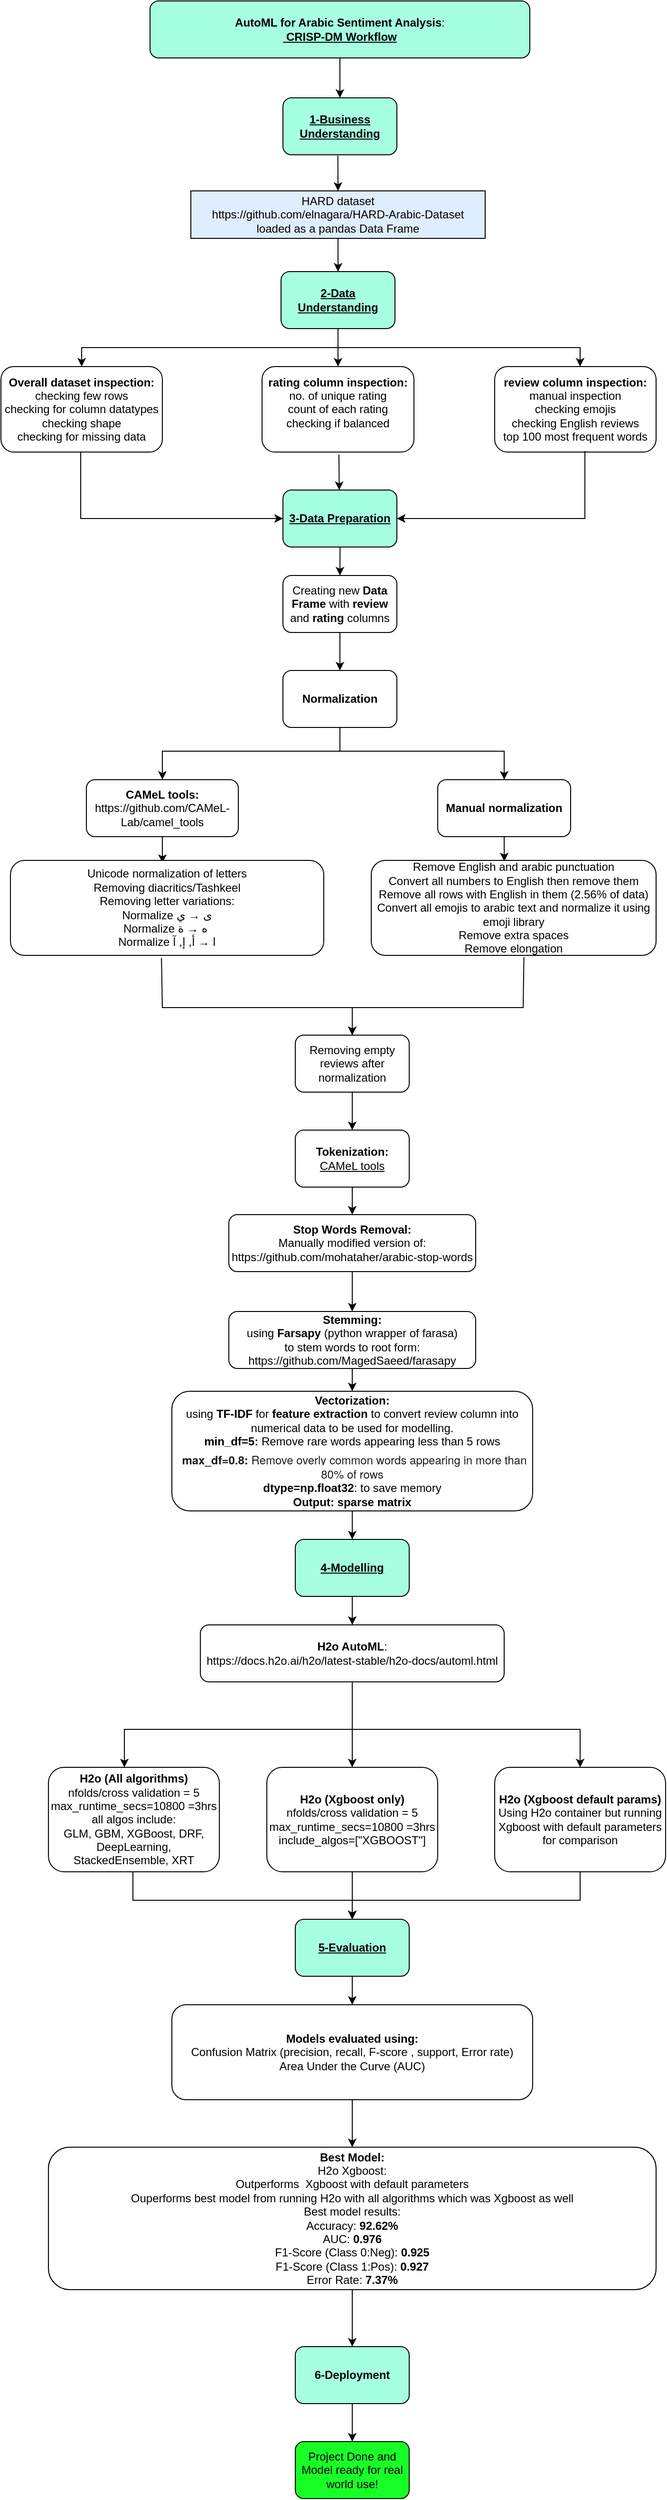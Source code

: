 <mxfile version="26.2.13">
  <diagram name="Page-1" id="sZ_iWMMLxIGe59kPFd5E">
    <mxGraphModel dx="1190" dy="1719" grid="1" gridSize="10" guides="1" tooltips="1" connect="1" arrows="1" fold="1" page="1" pageScale="1" pageWidth="850" pageHeight="1100" math="0" shadow="0">
      <root>
        <mxCell id="0" />
        <mxCell id="1" parent="0" />
        <mxCell id="zFqF6RMsSFVHq8cKxQAX-1" value="HARD dataset&lt;br&gt;https://github.com/elnagara/HARD-Arabic-Dataset&lt;br&gt;loaded as a pandas Data Frame" style="rounded=0;whiteSpace=wrap;html=1;fillColor=#DFEEFF;" parent="1" vertex="1">
          <mxGeometry x="270" y="-20" width="310" height="50" as="geometry" />
        </mxCell>
        <mxCell id="zFqF6RMsSFVHq8cKxQAX-6" value="" style="endArrow=classic;html=1;rounded=0;exitX=0.5;exitY=1;exitDx=0;exitDy=0;entryX=0.5;entryY=0;entryDx=0;entryDy=0;" parent="1" source="zFqF6RMsSFVHq8cKxQAX-1" target="zFqF6RMsSFVHq8cKxQAX-8" edge="1">
          <mxGeometry width="50" height="50" relative="1" as="geometry">
            <mxPoint x="425" y="60.0" as="sourcePoint" />
            <mxPoint x="425" y="120" as="targetPoint" />
          </mxGeometry>
        </mxCell>
        <mxCell id="zFqF6RMsSFVHq8cKxQAX-8" value="&lt;b&gt;&lt;u&gt;2-Data Understanding&lt;/u&gt;&lt;/b&gt;" style="rounded=1;whiteSpace=wrap;html=1;fillColor=#A7FFE1;" parent="1" vertex="1">
          <mxGeometry x="365" y="65" width="120" height="60" as="geometry" />
        </mxCell>
        <mxCell id="zFqF6RMsSFVHq8cKxQAX-12" value="" style="endArrow=classic;html=1;rounded=0;exitX=0.5;exitY=1;exitDx=0;exitDy=0;entryX=0.5;entryY=0;entryDx=0;entryDy=0;" parent="1" source="zFqF6RMsSFVHq8cKxQAX-8" target="zFqF6RMsSFVHq8cKxQAX-13" edge="1">
          <mxGeometry width="50" height="50" relative="1" as="geometry">
            <mxPoint x="400" y="215" as="sourcePoint" />
            <mxPoint x="240" y="205" as="targetPoint" />
            <Array as="points">
              <mxPoint x="425" y="145" />
              <mxPoint x="155" y="145" />
            </Array>
          </mxGeometry>
        </mxCell>
        <mxCell id="zFqF6RMsSFVHq8cKxQAX-13" value="&lt;b&gt;Overall dataset inspection:&lt;br&gt;&lt;/b&gt;checking few rows&lt;br&gt;checking for column datatypes&lt;br&gt;checking shape&lt;br&gt;&lt;div&gt;checking for missing data&lt;/div&gt;" style="rounded=1;whiteSpace=wrap;html=1;" parent="1" vertex="1">
          <mxGeometry x="70" y="165" width="170" height="90" as="geometry" />
        </mxCell>
        <mxCell id="zFqF6RMsSFVHq8cKxQAX-14" value="" style="endArrow=classic;html=1;rounded=0;exitX=0.5;exitY=1;exitDx=0;exitDy=0;entryX=0.5;entryY=0;entryDx=0;entryDy=0;" parent="1" source="zFqF6RMsSFVHq8cKxQAX-8" target="zFqF6RMsSFVHq8cKxQAX-16" edge="1">
          <mxGeometry width="50" height="50" relative="1" as="geometry">
            <mxPoint x="400" y="215" as="sourcePoint" />
            <mxPoint x="425" y="185" as="targetPoint" />
          </mxGeometry>
        </mxCell>
        <mxCell id="zFqF6RMsSFVHq8cKxQAX-16" value="&lt;b&gt;rating column inspection:&lt;br&gt;&lt;/b&gt;&lt;div&gt;no. of unique rating&lt;br&gt;count of each rating&lt;br&gt;checking if balanced&lt;br&gt;&lt;br&gt;&lt;/div&gt;" style="rounded=1;whiteSpace=wrap;html=1;" parent="1" vertex="1">
          <mxGeometry x="345" y="165" width="160" height="90" as="geometry" />
        </mxCell>
        <mxCell id="zFqF6RMsSFVHq8cKxQAX-17" value="" style="endArrow=classic;html=1;rounded=0;exitX=0.5;exitY=1;exitDx=0;exitDy=0;" parent="1" source="zFqF6RMsSFVHq8cKxQAX-8" edge="1">
          <mxGeometry width="50" height="50" relative="1" as="geometry">
            <mxPoint x="400" y="15" as="sourcePoint" />
            <mxPoint x="680" y="165" as="targetPoint" />
            <Array as="points">
              <mxPoint x="425" y="145" />
              <mxPoint x="680" y="145" />
            </Array>
          </mxGeometry>
        </mxCell>
        <mxCell id="zFqF6RMsSFVHq8cKxQAX-18" value="&lt;b&gt;review column inspection:&lt;br&gt;&lt;/b&gt;manual inspection&lt;br&gt;checking emojis&lt;br&gt;checking English reviews&lt;br&gt;top 100 most frequent words" style="rounded=1;whiteSpace=wrap;html=1;" parent="1" vertex="1">
          <mxGeometry x="590" y="165" width="170" height="90" as="geometry" />
        </mxCell>
        <mxCell id="zFqF6RMsSFVHq8cKxQAX-19" value="" style="endArrow=classic;html=1;rounded=0;exitX=0.5;exitY=1;exitDx=0;exitDy=0;entryX=0;entryY=0.5;entryDx=0;entryDy=0;" parent="1" target="zFqF6RMsSFVHq8cKxQAX-22" edge="1">
          <mxGeometry width="50" height="50" relative="1" as="geometry">
            <mxPoint x="154" y="255" as="sourcePoint" />
            <mxPoint x="360" y="325" as="targetPoint" />
            <Array as="points">
              <mxPoint x="154" y="325" />
            </Array>
          </mxGeometry>
        </mxCell>
        <mxCell id="zFqF6RMsSFVHq8cKxQAX-21" value="" style="endArrow=classic;html=1;rounded=0;exitX=0.559;exitY=0.989;exitDx=0;exitDy=0;exitPerimeter=0;entryX=1;entryY=0.5;entryDx=0;entryDy=0;" parent="1" source="zFqF6RMsSFVHq8cKxQAX-18" target="zFqF6RMsSFVHq8cKxQAX-22" edge="1">
          <mxGeometry width="50" height="50" relative="1" as="geometry">
            <mxPoint x="400" y="115" as="sourcePoint" />
            <mxPoint x="470" y="325" as="targetPoint" />
            <Array as="points">
              <mxPoint x="685" y="325" />
            </Array>
          </mxGeometry>
        </mxCell>
        <mxCell id="zFqF6RMsSFVHq8cKxQAX-22" value="&lt;b&gt;&lt;u&gt;3-Data Preparation&lt;/u&gt;&lt;/b&gt;" style="rounded=1;whiteSpace=wrap;html=1;fillColor=#A7FFE1;" parent="1" vertex="1">
          <mxGeometry x="367" y="295" width="120" height="60" as="geometry" />
        </mxCell>
        <mxCell id="zFqF6RMsSFVHq8cKxQAX-23" value="" style="endArrow=classic;html=1;rounded=0;exitX=0.506;exitY=1.029;exitDx=0;exitDy=0;exitPerimeter=0;" parent="1" source="zFqF6RMsSFVHq8cKxQAX-16" edge="1">
          <mxGeometry width="50" height="50" relative="1" as="geometry">
            <mxPoint x="425.0" y="265.72" as="sourcePoint" />
            <mxPoint x="426.32" y="295" as="targetPoint" />
          </mxGeometry>
        </mxCell>
        <mxCell id="zFqF6RMsSFVHq8cKxQAX-24" value="" style="endArrow=classic;html=1;rounded=0;exitX=0.553;exitY=1.044;exitDx=0;exitDy=0;exitPerimeter=0;entryX=0.5;entryY=0;entryDx=0;entryDy=0;" parent="1" target="zFqF6RMsSFVHq8cKxQAX-30" edge="1">
          <mxGeometry width="50" height="50" relative="1" as="geometry">
            <mxPoint x="427.18" y="355.0" as="sourcePoint" />
            <mxPoint x="427" y="405" as="targetPoint" />
          </mxGeometry>
        </mxCell>
        <mxCell id="zFqF6RMsSFVHq8cKxQAX-26" value="&lt;b&gt;AutoML for Arabic Sentiment Analysis&lt;/b&gt;:&lt;br&gt;&lt;u&gt;&lt;b&gt;&amp;nbsp;CRISP-DM Workflow&lt;/b&gt;&lt;/u&gt;" style="rounded=1;whiteSpace=wrap;html=1;fillColor=#A7FFE1;" parent="1" vertex="1">
          <mxGeometry x="227" y="-220" width="400" height="60" as="geometry" />
        </mxCell>
        <mxCell id="zFqF6RMsSFVHq8cKxQAX-27" value="" style="endArrow=classic;html=1;rounded=0;exitX=0.5;exitY=1;exitDx=0;exitDy=0;entryX=0.5;entryY=0;entryDx=0;entryDy=0;" parent="1" source="zFqF6RMsSFVHq8cKxQAX-26" target="zFqF6RMsSFVHq8cKxQAX-28" edge="1">
          <mxGeometry width="50" height="50" relative="1" as="geometry">
            <mxPoint x="410" y="-180" as="sourcePoint" />
            <mxPoint x="427" y="-170" as="targetPoint" />
          </mxGeometry>
        </mxCell>
        <mxCell id="zFqF6RMsSFVHq8cKxQAX-28" value="&lt;b style=&quot;&quot;&gt;&lt;u&gt;1-Business Understanding&lt;/u&gt;&lt;/b&gt;" style="rounded=1;whiteSpace=wrap;html=1;fillColor=#A7FFE1;" parent="1" vertex="1">
          <mxGeometry x="367" y="-118" width="120" height="60" as="geometry" />
        </mxCell>
        <mxCell id="zFqF6RMsSFVHq8cKxQAX-29" value="" style="endArrow=classic;html=1;rounded=0;exitX=0.482;exitY=1.014;exitDx=0;exitDy=0;entryX=0.5;entryY=0;entryDx=0;entryDy=0;exitPerimeter=0;" parent="1" source="zFqF6RMsSFVHq8cKxQAX-28" target="zFqF6RMsSFVHq8cKxQAX-1" edge="1">
          <mxGeometry width="50" height="50" relative="1" as="geometry">
            <mxPoint x="422" y="-120" as="sourcePoint" />
            <mxPoint x="424.96" y="-30" as="targetPoint" />
          </mxGeometry>
        </mxCell>
        <mxCell id="zFqF6RMsSFVHq8cKxQAX-30" value="Creating new &lt;b&gt;Data Frame &lt;/b&gt;with &lt;b&gt;review &lt;/b&gt;and &lt;b&gt;rating &lt;/b&gt;columns" style="rounded=1;whiteSpace=wrap;html=1;" parent="1" vertex="1">
          <mxGeometry x="367" y="385" width="120" height="60" as="geometry" />
        </mxCell>
        <mxCell id="zFqF6RMsSFVHq8cKxQAX-31" value="" style="endArrow=classic;html=1;rounded=0;exitX=0.5;exitY=1;exitDx=0;exitDy=0;entryX=0.5;entryY=0;entryDx=0;entryDy=0;" parent="1" source="zFqF6RMsSFVHq8cKxQAX-30" target="zFqF6RMsSFVHq8cKxQAX-32" edge="1">
          <mxGeometry width="50" height="50" relative="1" as="geometry">
            <mxPoint x="350" y="475" as="sourcePoint" />
            <mxPoint x="427" y="485" as="targetPoint" />
          </mxGeometry>
        </mxCell>
        <mxCell id="zFqF6RMsSFVHq8cKxQAX-32" value="&lt;b&gt;Normalization&lt;/b&gt;" style="rounded=1;whiteSpace=wrap;html=1;" parent="1" vertex="1">
          <mxGeometry x="367" y="485" width="120" height="60" as="geometry" />
        </mxCell>
        <mxCell id="zFqF6RMsSFVHq8cKxQAX-33" value="" style="endArrow=classic;html=1;rounded=0;exitX=0.5;exitY=1;exitDx=0;exitDy=0;entryX=0.5;entryY=0;entryDx=0;entryDy=0;" parent="1" source="zFqF6RMsSFVHq8cKxQAX-32" target="zFqF6RMsSFVHq8cKxQAX-35" edge="1">
          <mxGeometry width="50" height="50" relative="1" as="geometry">
            <mxPoint x="350" y="700" as="sourcePoint" />
            <mxPoint x="240" y="600" as="targetPoint" />
            <Array as="points">
              <mxPoint x="427" y="570" />
              <mxPoint x="240" y="570" />
            </Array>
          </mxGeometry>
        </mxCell>
        <mxCell id="zFqF6RMsSFVHq8cKxQAX-34" value="" style="endArrow=classic;html=1;rounded=0;exitX=0.5;exitY=1;exitDx=0;exitDy=0;" parent="1" edge="1">
          <mxGeometry width="50" height="50" relative="1" as="geometry">
            <mxPoint x="427" y="545" as="sourcePoint" />
            <mxPoint x="600" y="600" as="targetPoint" />
            <Array as="points">
              <mxPoint x="427" y="570" />
              <mxPoint x="600" y="570" />
            </Array>
          </mxGeometry>
        </mxCell>
        <mxCell id="zFqF6RMsSFVHq8cKxQAX-35" value="&lt;b&gt;CAMeL tools:&lt;br&gt;&lt;/b&gt;https://github.com/CAMeL-Lab/camel_tools" style="rounded=1;whiteSpace=wrap;html=1;" parent="1" vertex="1">
          <mxGeometry x="160" y="600" width="160" height="60" as="geometry" />
        </mxCell>
        <mxCell id="zFqF6RMsSFVHq8cKxQAX-36" value="&lt;b&gt;Manual normalization&lt;/b&gt;" style="rounded=1;whiteSpace=wrap;html=1;" parent="1" vertex="1">
          <mxGeometry x="530" y="600" width="140" height="60" as="geometry" />
        </mxCell>
        <mxCell id="zFqF6RMsSFVHq8cKxQAX-37" value="" style="endArrow=classic;html=1;rounded=0;exitX=0.5;exitY=1;exitDx=0;exitDy=0;entryX=0.485;entryY=0.027;entryDx=0;entryDy=0;entryPerimeter=0;" parent="1" source="zFqF6RMsSFVHq8cKxQAX-35" target="zFqF6RMsSFVHq8cKxQAX-38" edge="1">
          <mxGeometry width="50" height="50" relative="1" as="geometry">
            <mxPoint x="350" y="870" as="sourcePoint" />
            <mxPoint x="240" y="720" as="targetPoint" />
          </mxGeometry>
        </mxCell>
        <mxCell id="zFqF6RMsSFVHq8cKxQAX-38" value="Unicode normalization of letters&lt;br&gt;Removing diacritics/Tashkeel&lt;br&gt;Removing letter variations:&lt;br&gt;Normalize ى → ي&lt;br&gt;Normalize&amp;nbsp;ه → ة&amp;nbsp;&lt;br&gt;Normalize&amp;nbsp;ا → أ, إ, آ" style="rounded=1;whiteSpace=wrap;html=1;" parent="1" vertex="1">
          <mxGeometry x="80" y="685" width="330" height="100" as="geometry" />
        </mxCell>
        <mxCell id="zFqF6RMsSFVHq8cKxQAX-39" value="" style="endArrow=classic;html=1;rounded=0;exitX=0.5;exitY=1;exitDx=0;exitDy=0;entryX=0.467;entryY=0.01;entryDx=0;entryDy=0;entryPerimeter=0;" parent="1" source="zFqF6RMsSFVHq8cKxQAX-36" target="zFqF6RMsSFVHq8cKxQAX-40" edge="1">
          <mxGeometry width="50" height="50" relative="1" as="geometry">
            <mxPoint x="601" y="660" as="sourcePoint" />
            <mxPoint x="600" y="680" as="targetPoint" />
          </mxGeometry>
        </mxCell>
        <mxCell id="zFqF6RMsSFVHq8cKxQAX-40" value="&lt;span style=&quot;background-color: transparent; color: light-dark(rgb(0, 0, 0), rgb(255, 255, 255));&quot;&gt;Remove English and arabic punctuation&lt;/span&gt;&lt;br&gt;&lt;span style=&quot;background-color: transparent; color: light-dark(rgb(0, 0, 0), rgb(255, 255, 255));&quot;&gt;Convert all numbers to English then remove them&lt;/span&gt;&lt;br&gt;&lt;span style=&quot;background-color: transparent; color: light-dark(rgb(0, 0, 0), rgb(255, 255, 255));&quot;&gt;Remove all rows with English in them (2.56% of data)&lt;/span&gt;&lt;br&gt;&lt;span style=&quot;background-color: transparent; color: light-dark(rgb(0, 0, 0), rgb(255, 255, 255));&quot;&gt;Convert all emojis to arabic text and normalize it using emoji library&lt;br&gt;Remove extra spaces&lt;/span&gt;&lt;div&gt;&lt;span style=&quot;background-color: transparent; color: light-dark(rgb(0, 0, 0), rgb(255, 255, 255));&quot;&gt;Remove elongation&lt;/span&gt;&lt;/div&gt;" style="rounded=1;whiteSpace=wrap;html=1;align=center;" parent="1" vertex="1">
          <mxGeometry x="460" y="685" width="300" height="100" as="geometry" />
        </mxCell>
        <mxCell id="zFqF6RMsSFVHq8cKxQAX-41" value="" style="endArrow=classic;html=1;rounded=0;exitX=0.482;exitY=1.027;exitDx=0;exitDy=0;exitPerimeter=0;entryX=0.5;entryY=0;entryDx=0;entryDy=0;entryPerimeter=0;" parent="1" source="zFqF6RMsSFVHq8cKxQAX-38" target="zFqF6RMsSFVHq8cKxQAX-43" edge="1">
          <mxGeometry width="50" height="50" relative="1" as="geometry">
            <mxPoint x="350" y="780" as="sourcePoint" />
            <mxPoint x="440" y="930" as="targetPoint" />
            <Array as="points">
              <mxPoint x="240" y="840" />
              <mxPoint x="440" y="840" />
            </Array>
          </mxGeometry>
        </mxCell>
        <mxCell id="zFqF6RMsSFVHq8cKxQAX-42" value="" style="endArrow=classic;html=1;rounded=0;exitX=0.536;exitY=1.018;exitDx=0;exitDy=0;exitPerimeter=0;entryX=0.5;entryY=0;entryDx=0;entryDy=0;" parent="1" source="zFqF6RMsSFVHq8cKxQAX-40" target="zFqF6RMsSFVHq8cKxQAX-43" edge="1">
          <mxGeometry width="50" height="50" relative="1" as="geometry">
            <mxPoint x="350" y="780" as="sourcePoint" />
            <mxPoint x="440" y="930" as="targetPoint" />
            <Array as="points">
              <mxPoint x="620" y="840" />
              <mxPoint x="440" y="840" />
            </Array>
          </mxGeometry>
        </mxCell>
        <mxCell id="zFqF6RMsSFVHq8cKxQAX-43" value="Removing empty reviews after normalization" style="rounded=1;whiteSpace=wrap;html=1;" parent="1" vertex="1">
          <mxGeometry x="380" y="869" width="120" height="60" as="geometry" />
        </mxCell>
        <mxCell id="zFqF6RMsSFVHq8cKxQAX-44" value="" style="endArrow=classic;html=1;rounded=0;exitX=0.5;exitY=1;exitDx=0;exitDy=0;entryX=0.5;entryY=0;entryDx=0;entryDy=0;" parent="1" source="zFqF6RMsSFVHq8cKxQAX-43" target="zFqF6RMsSFVHq8cKxQAX-45" edge="1">
          <mxGeometry width="50" height="50" relative="1" as="geometry">
            <mxPoint x="350" y="969" as="sourcePoint" />
            <mxPoint x="440" y="969" as="targetPoint" />
          </mxGeometry>
        </mxCell>
        <mxCell id="zFqF6RMsSFVHq8cKxQAX-45" value="&lt;b&gt;Tokenization:&lt;/b&gt;&lt;br&gt;&lt;u style=&quot;&quot;&gt;CAMeL tools&lt;/u&gt;" style="rounded=1;whiteSpace=wrap;html=1;" parent="1" vertex="1">
          <mxGeometry x="380" y="969" width="120" height="60" as="geometry" />
        </mxCell>
        <mxCell id="zFqF6RMsSFVHq8cKxQAX-46" value="" style="endArrow=classic;html=1;rounded=0;exitX=0.5;exitY=1;exitDx=0;exitDy=0;entryX=0.5;entryY=0;entryDx=0;entryDy=0;" parent="1" source="zFqF6RMsSFVHq8cKxQAX-45" target="zFqF6RMsSFVHq8cKxQAX-47" edge="1">
          <mxGeometry width="50" height="50" relative="1" as="geometry">
            <mxPoint x="350" y="1030" as="sourcePoint" />
            <mxPoint x="440" y="1070" as="targetPoint" />
          </mxGeometry>
        </mxCell>
        <mxCell id="zFqF6RMsSFVHq8cKxQAX-47" value="&lt;b&gt;Stop Words Removal:&lt;/b&gt;&lt;br&gt;Manually modified version of:&lt;br&gt;https://github.com/mohataher/arabic-stop-words" style="rounded=1;whiteSpace=wrap;html=1;" parent="1" vertex="1">
          <mxGeometry x="310" y="1058" width="260" height="60" as="geometry" />
        </mxCell>
        <mxCell id="zFqF6RMsSFVHq8cKxQAX-48" value="" style="endArrow=classic;html=1;rounded=0;exitX=0.5;exitY=1;exitDx=0;exitDy=0;" parent="1" source="zFqF6RMsSFVHq8cKxQAX-47" edge="1">
          <mxGeometry width="50" height="50" relative="1" as="geometry">
            <mxPoint x="350" y="1120" as="sourcePoint" />
            <mxPoint x="440" y="1160" as="targetPoint" />
          </mxGeometry>
        </mxCell>
        <mxCell id="zFqF6RMsSFVHq8cKxQAX-49" value="&lt;b&gt;Stemming:&lt;/b&gt;&lt;br&gt;using &lt;b&gt;Farsapy &lt;/b&gt;(python wrapper of farasa)&lt;br&gt;to stem words to root form:&lt;br&gt;https://github.com/MagedSaeed/farasapy" style="rounded=1;whiteSpace=wrap;html=1;" parent="1" vertex="1">
          <mxGeometry x="310" y="1160" width="260" height="60" as="geometry" />
        </mxCell>
        <mxCell id="zFqF6RMsSFVHq8cKxQAX-50" value="" style="endArrow=classic;html=1;rounded=0;exitX=0.5;exitY=1;exitDx=0;exitDy=0;entryX=0.5;entryY=0;entryDx=0;entryDy=0;" parent="1" source="zFqF6RMsSFVHq8cKxQAX-49" target="zFqF6RMsSFVHq8cKxQAX-51" edge="1">
          <mxGeometry width="50" height="50" relative="1" as="geometry">
            <mxPoint x="350" y="1450" as="sourcePoint" />
            <mxPoint x="440" y="1260" as="targetPoint" />
          </mxGeometry>
        </mxCell>
        <mxCell id="zFqF6RMsSFVHq8cKxQAX-55" value="" style="edgeStyle=orthogonalEdgeStyle;rounded=0;orthogonalLoop=1;jettySize=auto;html=1;" parent="1" source="zFqF6RMsSFVHq8cKxQAX-51" target="zFqF6RMsSFVHq8cKxQAX-54" edge="1">
          <mxGeometry relative="1" as="geometry" />
        </mxCell>
        <mxCell id="zFqF6RMsSFVHq8cKxQAX-51" value="&lt;p class=&quot;query-text-line ng-star-inserted&quot;&gt;&lt;b&gt;Vectorization:&lt;br&gt;&lt;/b&gt;&lt;span style=&quot;background-color: transparent;&quot;&gt;&lt;font&gt;&lt;font&gt;using &lt;/font&gt;&lt;b style=&quot;&quot;&gt;TF-IDF&lt;/b&gt;&lt;font&gt; for &lt;b&gt;feature extraction&lt;/b&gt; to convert review column into numerical data to be used for modelling.&lt;/font&gt;&lt;br&gt;&lt;/font&gt;&lt;b&gt;min_df=5:&amp;nbsp;&lt;/b&gt;Remove rare words appearing less than 5 rows&lt;br&gt;&lt;/span&gt;&lt;span style=&quot;color: rgb(27, 28, 29); font-family: &amp;quot;Google Sans&amp;quot;, &amp;quot;Helvetica Neue&amp;quot;, sans-serif; font-size: 16px; text-align: start; white-space-collapse: preserve; background-color: rgb(255, 255, 255);&quot;&gt;&lt;b&gt;&amp;nbsp;&lt;/b&gt;&lt;/span&gt;&lt;span style=&quot;color: rgb(27, 28, 29); font-family: &amp;quot;Google Sans&amp;quot;, &amp;quot;Helvetica Neue&amp;quot;, sans-serif; text-align: start; white-space-collapse: preserve; background-color: rgb(255, 255, 255);&quot;&gt;&lt;font style=&quot;font-size: 12px;&quot;&gt;&lt;b&gt;max_df=0.8: &lt;/b&gt;&lt;/font&gt;&lt;/span&gt;&lt;span style=&quot;color: rgb(27, 28, 29); font-family: &amp;quot;Google Sans&amp;quot;, &amp;quot;Helvetica Neue&amp;quot;, sans-serif; text-align: start; white-space-collapse: preserve; background-color: rgb(255, 255, 255);&quot;&gt;&lt;font style=&quot;font-size: 12px;&quot;&gt;Remove overly common words appearing in more than 80% of rows&lt;br&gt;&lt;/font&gt;&lt;/span&gt;&lt;span style=&quot;background-color: transparent;&quot;&gt;&lt;b&gt;dtype=np.float32&lt;/b&gt;: to save memory&lt;br&gt;&lt;b&gt;Output: sparse matrix&lt;/b&gt;&lt;/span&gt;&lt;/p&gt;" style="rounded=1;whiteSpace=wrap;html=1;" parent="1" vertex="1">
          <mxGeometry x="250" y="1244" width="380" height="126" as="geometry" />
        </mxCell>
        <mxCell id="zFqF6RMsSFVHq8cKxQAX-54" value="&lt;b&gt;&lt;u&gt;4-Modelling&lt;/u&gt;&lt;/b&gt;" style="rounded=1;whiteSpace=wrap;html=1;fillColor=#A7FFE1;" parent="1" vertex="1">
          <mxGeometry x="380" y="1400" width="120" height="60" as="geometry" />
        </mxCell>
        <mxCell id="zFqF6RMsSFVHq8cKxQAX-56" value="&lt;b&gt;H2o AutoML&lt;/b&gt;:&lt;br&gt;https://docs.h2o.ai/h2o/latest-stable/h2o-docs/automl.html" style="rounded=1;whiteSpace=wrap;html=1;" parent="1" vertex="1">
          <mxGeometry x="280" y="1490" width="320" height="60" as="geometry" />
        </mxCell>
        <mxCell id="zFqF6RMsSFVHq8cKxQAX-57" value="" style="endArrow=classic;html=1;rounded=0;exitX=0.5;exitY=1;exitDx=0;exitDy=0;" parent="1" source="zFqF6RMsSFVHq8cKxQAX-54" target="zFqF6RMsSFVHq8cKxQAX-56" edge="1">
          <mxGeometry width="50" height="50" relative="1" as="geometry">
            <mxPoint x="350" y="1650" as="sourcePoint" />
            <mxPoint x="400" y="1600" as="targetPoint" />
          </mxGeometry>
        </mxCell>
        <mxCell id="zFqF6RMsSFVHq8cKxQAX-58" value="" style="endArrow=classic;html=1;rounded=0;exitX=0.5;exitY=1;exitDx=0;exitDy=0;" parent="1" source="zFqF6RMsSFVHq8cKxQAX-56" edge="1">
          <mxGeometry width="50" height="50" relative="1" as="geometry">
            <mxPoint x="350" y="1570" as="sourcePoint" />
            <mxPoint x="200" y="1640" as="targetPoint" />
            <Array as="points">
              <mxPoint x="440" y="1600" />
              <mxPoint x="200" y="1600" />
            </Array>
          </mxGeometry>
        </mxCell>
        <mxCell id="zFqF6RMsSFVHq8cKxQAX-59" value="" style="endArrow=classic;html=1;rounded=0;exitX=0.5;exitY=1;exitDx=0;exitDy=0;" parent="1" source="zFqF6RMsSFVHq8cKxQAX-56" edge="1">
          <mxGeometry width="50" height="50" relative="1" as="geometry">
            <mxPoint x="350" y="1570" as="sourcePoint" />
            <mxPoint x="440" y="1640" as="targetPoint" />
          </mxGeometry>
        </mxCell>
        <mxCell id="zFqF6RMsSFVHq8cKxQAX-60" value="" style="endArrow=classic;html=1;rounded=0;exitX=0.5;exitY=1;exitDx=0;exitDy=0;" parent="1" source="zFqF6RMsSFVHq8cKxQAX-56" edge="1">
          <mxGeometry width="50" height="50" relative="1" as="geometry">
            <mxPoint x="350" y="1570" as="sourcePoint" />
            <mxPoint x="680" y="1640" as="targetPoint" />
            <Array as="points">
              <mxPoint x="440" y="1600" />
              <mxPoint x="680" y="1600" />
            </Array>
          </mxGeometry>
        </mxCell>
        <mxCell id="zFqF6RMsSFVHq8cKxQAX-61" value="&lt;b&gt;H2o (All algorithms)&lt;/b&gt;&lt;div&gt;nfolds/cross validation = 5&lt;br&gt;max_runtime_secs=10800 =3hrs&lt;br&gt;all algos include:&lt;br&gt;GLM, GBM, XGBoost, DRF, DeepLearning, StackedEnsemble, XRT&lt;/div&gt;" style="rounded=1;whiteSpace=wrap;html=1;" parent="1" vertex="1">
          <mxGeometry x="120" y="1640" width="180" height="110" as="geometry" />
        </mxCell>
        <mxCell id="zFqF6RMsSFVHq8cKxQAX-62" value="&lt;b&gt;H2o (Xgboost only)&lt;/b&gt;&lt;div&gt;nfolds/cross validation = 5&lt;br&gt;max_runtime_secs=10800 =3hrs&lt;br&gt;include_algos=[&quot;XGBOOST&quot;]&lt;br&gt;&lt;/div&gt;" style="rounded=1;whiteSpace=wrap;html=1;" parent="1" vertex="1">
          <mxGeometry x="350" y="1640" width="180" height="110" as="geometry" />
        </mxCell>
        <mxCell id="zFqF6RMsSFVHq8cKxQAX-63" value="&lt;b&gt;H2o (Xgboost default params)&lt;/b&gt;&lt;div&gt;Using H2o container but running Xgboost with default parameters for comparison&lt;br&gt;&lt;/div&gt;" style="rounded=1;whiteSpace=wrap;html=1;" parent="1" vertex="1">
          <mxGeometry x="590" y="1640" width="180" height="110" as="geometry" />
        </mxCell>
        <mxCell id="zFqF6RMsSFVHq8cKxQAX-64" style="edgeStyle=orthogonalEdgeStyle;rounded=0;orthogonalLoop=1;jettySize=auto;html=1;exitX=0.5;exitY=1;exitDx=0;exitDy=0;" parent="1" source="zFqF6RMsSFVHq8cKxQAX-61" target="zFqF6RMsSFVHq8cKxQAX-61" edge="1">
          <mxGeometry relative="1" as="geometry" />
        </mxCell>
        <mxCell id="zFqF6RMsSFVHq8cKxQAX-65" value="&lt;b&gt;&lt;u&gt;5-Evaluation&lt;/u&gt;&lt;/b&gt;" style="rounded=1;whiteSpace=wrap;html=1;fillColor=#A7FFE1;" parent="1" vertex="1">
          <mxGeometry x="380" y="1800" width="120" height="60" as="geometry" />
        </mxCell>
        <mxCell id="zFqF6RMsSFVHq8cKxQAX-66" value="" style="endArrow=classic;html=1;rounded=0;exitX=0.5;exitY=1;exitDx=0;exitDy=0;entryX=0.5;entryY=0;entryDx=0;entryDy=0;" parent="1" target="zFqF6RMsSFVHq8cKxQAX-65" edge="1">
          <mxGeometry width="50" height="50" relative="1" as="geometry">
            <mxPoint x="209" y="1750.0" as="sourcePoint" />
            <mxPoint x="530" y="1780" as="targetPoint" />
            <Array as="points">
              <mxPoint x="209" y="1780" />
              <mxPoint x="440" y="1780" />
            </Array>
          </mxGeometry>
        </mxCell>
        <mxCell id="zFqF6RMsSFVHq8cKxQAX-67" value="" style="endArrow=classic;html=1;rounded=0;exitX=0.5;exitY=1;exitDx=0;exitDy=0;" parent="1" source="zFqF6RMsSFVHq8cKxQAX-62" edge="1">
          <mxGeometry width="50" height="50" relative="1" as="geometry">
            <mxPoint x="350" y="1650" as="sourcePoint" />
            <mxPoint x="440" y="1800" as="targetPoint" />
          </mxGeometry>
        </mxCell>
        <mxCell id="zFqF6RMsSFVHq8cKxQAX-68" value="" style="endArrow=classic;html=1;rounded=0;exitX=0.5;exitY=1;exitDx=0;exitDy=0;entryX=0.5;entryY=0;entryDx=0;entryDy=0;" parent="1" source="zFqF6RMsSFVHq8cKxQAX-63" target="zFqF6RMsSFVHq8cKxQAX-65" edge="1">
          <mxGeometry width="50" height="50" relative="1" as="geometry">
            <mxPoint x="350" y="1650" as="sourcePoint" />
            <mxPoint x="400" y="1600" as="targetPoint" />
            <Array as="points">
              <mxPoint x="680" y="1780" />
              <mxPoint x="440" y="1780" />
            </Array>
          </mxGeometry>
        </mxCell>
        <mxCell id="zFqF6RMsSFVHq8cKxQAX-69" value="" style="endArrow=classic;html=1;rounded=0;exitX=0.5;exitY=1;exitDx=0;exitDy=0;entryX=0.5;entryY=0;entryDx=0;entryDy=0;" parent="1" source="zFqF6RMsSFVHq8cKxQAX-65" target="zFqF6RMsSFVHq8cKxQAX-70" edge="1">
          <mxGeometry width="50" height="50" relative="1" as="geometry">
            <mxPoint x="350" y="1730" as="sourcePoint" />
            <mxPoint x="440" y="1890" as="targetPoint" />
          </mxGeometry>
        </mxCell>
        <mxCell id="zFqF6RMsSFVHq8cKxQAX-70" value="&lt;b&gt;Models evaluated using:&lt;/b&gt;&lt;div&gt;Confusion Matrix (precision, recall, F-score , support, Error rate)&lt;br&gt;Area Under the Curve (AUC)&lt;/div&gt;" style="rounded=1;whiteSpace=wrap;html=1;" parent="1" vertex="1">
          <mxGeometry x="250" y="1890" width="380" height="100" as="geometry" />
        </mxCell>
        <mxCell id="zFqF6RMsSFVHq8cKxQAX-71" value="" style="endArrow=classic;html=1;rounded=0;exitX=0.5;exitY=1;exitDx=0;exitDy=0;entryX=0.5;entryY=0;entryDx=0;entryDy=0;" parent="1" source="zFqF6RMsSFVHq8cKxQAX-70" target="zFqF6RMsSFVHq8cKxQAX-72" edge="1">
          <mxGeometry width="50" height="50" relative="1" as="geometry">
            <mxPoint x="471.72" y="2221.8" as="sourcePoint" />
            <mxPoint x="440" y="2040" as="targetPoint" />
          </mxGeometry>
        </mxCell>
        <mxCell id="zFqF6RMsSFVHq8cKxQAX-72" value="&lt;b&gt;Best Model:&lt;br&gt;&lt;/b&gt;H2o Xgboost:&lt;br&gt;Outperforms&amp;nbsp; Xgboost with default parameters&lt;br&gt;Ouperforms best model from running H2o with all algorithms which was Xgboost as well&lt;br&gt;&lt;div&gt;Best model results:&lt;br&gt;&lt;span style=&quot;background-color: transparent; color: light-dark(rgb(0, 0, 0), rgb(255, 255, 255));&quot;&gt;Accuracy: &#x9;&lt;b&gt;92.62%&lt;/b&gt;&lt;/span&gt;&lt;/div&gt;&lt;div&gt;&lt;span style=&quot;background-color: transparent; color: light-dark(rgb(0, 0, 0), rgb(255, 255, 255));&quot;&gt;AUC:  &lt;b&gt;0.976&lt;/b&gt;&lt;/span&gt;&lt;/div&gt;&lt;div&gt;&lt;span style=&quot;background-color: transparent; color: light-dark(rgb(0, 0, 0), rgb(255, 255, 255));&quot;&gt;F1-Score (Class 0:Neg): &lt;b&gt;0.925&lt;/b&gt;&lt;/span&gt;&lt;/div&gt;&lt;div&gt;&lt;span style=&quot;background-color: transparent; color: light-dark(rgb(0, 0, 0), rgb(255, 255, 255));&quot;&gt;F1-Score (Class 1:Pos):  &lt;b&gt;0.927&lt;/b&gt;&lt;/span&gt;&lt;/div&gt;&lt;div&gt;&lt;span style=&quot;background-color: transparent; color: light-dark(rgb(0, 0, 0), rgb(255, 255, 255));&quot;&gt;Error Rate:&amp;nbsp;&lt;/span&gt;&lt;strong style=&quot;background-color: transparent; color: light-dark(rgb(0, 0, 0), rgb(255, 255, 255));&quot; data-end=&quot;524&quot; data-start=&quot;515&quot;&gt;7.37%&lt;/strong&gt;&lt;/div&gt;" style="rounded=1;whiteSpace=wrap;html=1;" parent="1" vertex="1">
          <mxGeometry x="120" y="2040" width="640" height="150" as="geometry" />
        </mxCell>
        <mxCell id="zFqF6RMsSFVHq8cKxQAX-73" value="" style="endArrow=classic;html=1;rounded=0;exitX=0.5;exitY=1;exitDx=0;exitDy=0;" parent="1" source="zFqF6RMsSFVHq8cKxQAX-72" edge="1">
          <mxGeometry width="50" height="50" relative="1" as="geometry">
            <mxPoint x="350" y="1940" as="sourcePoint" />
            <mxPoint x="440" y="2250" as="targetPoint" />
          </mxGeometry>
        </mxCell>
        <mxCell id="zFqF6RMsSFVHq8cKxQAX-74" value="&lt;b&gt;6-Deployment&lt;/b&gt;" style="rounded=1;whiteSpace=wrap;html=1;fillColor=#A7FFE1;" parent="1" vertex="1">
          <mxGeometry x="380" y="2250" width="120" height="60" as="geometry" />
        </mxCell>
        <mxCell id="zFqF6RMsSFVHq8cKxQAX-75" value="" style="endArrow=classic;html=1;rounded=0;exitX=0.5;exitY=1;exitDx=0;exitDy=0;" parent="1" source="zFqF6RMsSFVHq8cKxQAX-74" target="zFqF6RMsSFVHq8cKxQAX-76" edge="1">
          <mxGeometry width="50" height="50" relative="1" as="geometry">
            <mxPoint x="350" y="2240" as="sourcePoint" />
            <mxPoint x="440" y="2340" as="targetPoint" />
          </mxGeometry>
        </mxCell>
        <mxCell id="zFqF6RMsSFVHq8cKxQAX-76" value="Project Done and Model ready for real world use!" style="rounded=1;whiteSpace=wrap;html=1;fillColor=#18FF27;" parent="1" vertex="1">
          <mxGeometry x="380" y="2350.0" width="120" height="60" as="geometry" />
        </mxCell>
      </root>
    </mxGraphModel>
  </diagram>
</mxfile>
